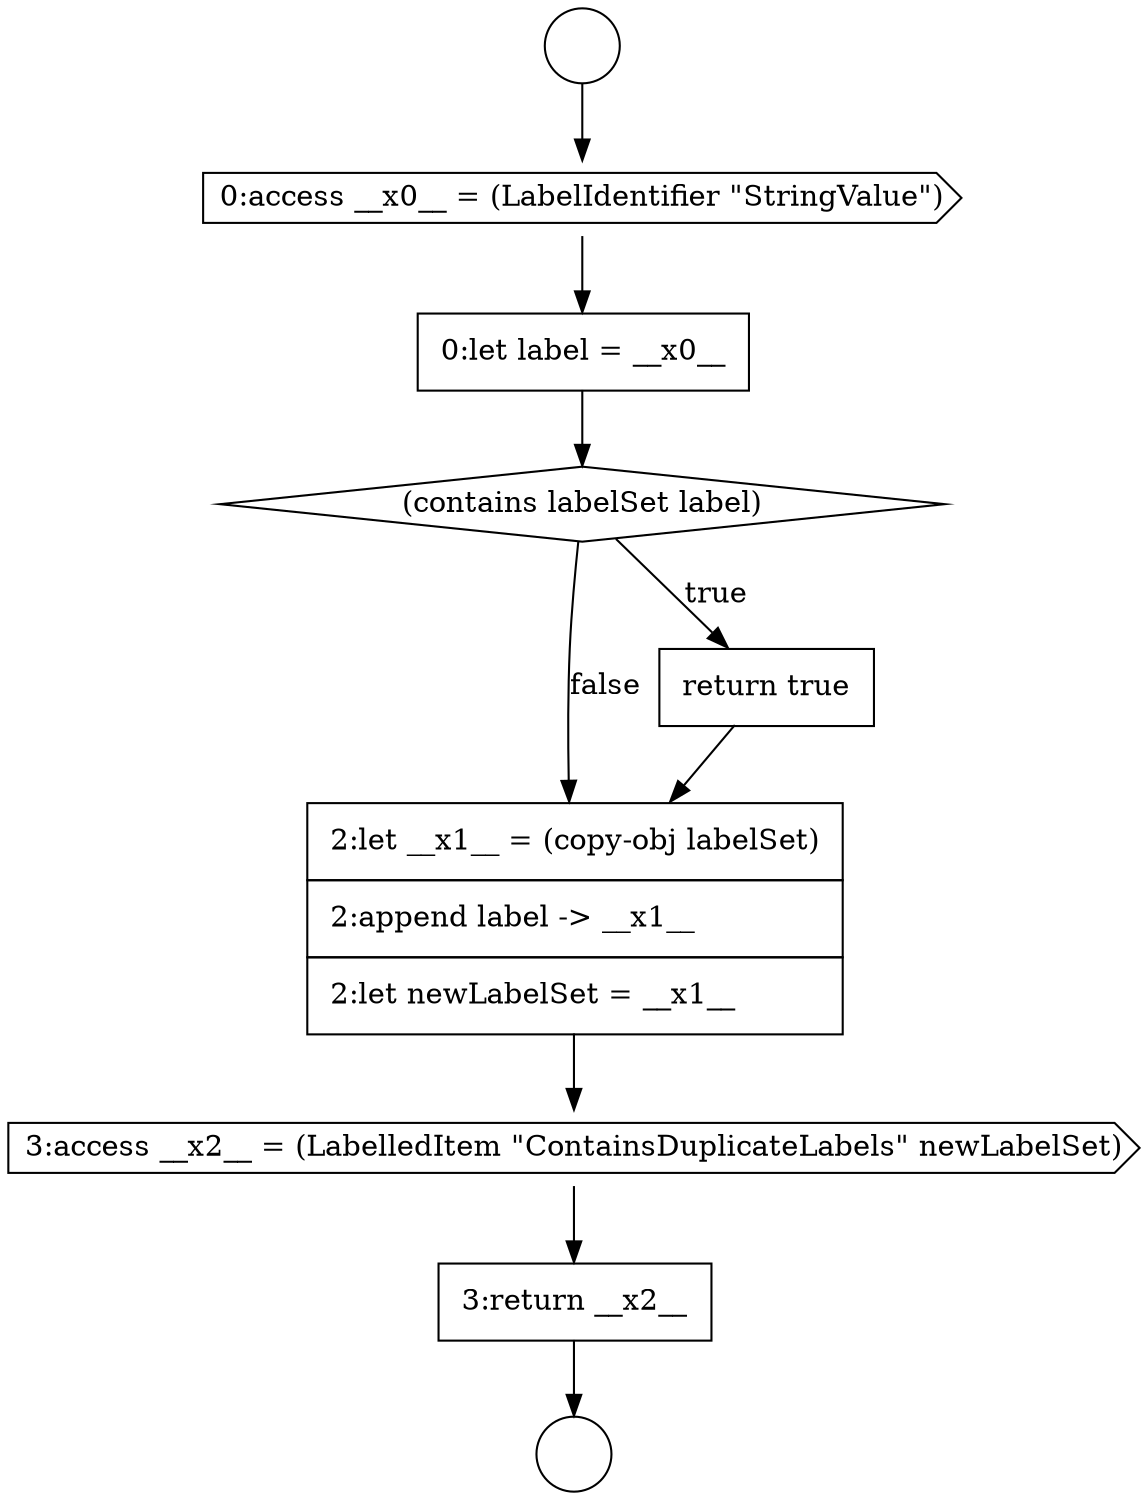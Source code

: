 digraph {
  node7641 [shape=none, margin=0, label=<<font color="black">
    <table border="0" cellborder="1" cellspacing="0" cellpadding="10">
      <tr><td align="left">3:return __x2__</td></tr>
    </table>
  </font>> color="black" fillcolor="white" style=filled]
  node7637 [shape=diamond, label=<<font color="black">(contains labelSet label)</font>> color="black" fillcolor="white" style=filled]
  node7633 [shape=circle label=" " color="black" fillcolor="white" style=filled]
  node7640 [shape=cds, label=<<font color="black">3:access __x2__ = (LabelledItem &quot;ContainsDuplicateLabels&quot; newLabelSet)</font>> color="black" fillcolor="white" style=filled]
  node7636 [shape=none, margin=0, label=<<font color="black">
    <table border="0" cellborder="1" cellspacing="0" cellpadding="10">
      <tr><td align="left">0:let label = __x0__</td></tr>
    </table>
  </font>> color="black" fillcolor="white" style=filled]
  node7639 [shape=none, margin=0, label=<<font color="black">
    <table border="0" cellborder="1" cellspacing="0" cellpadding="10">
      <tr><td align="left">2:let __x1__ = (copy-obj labelSet)</td></tr>
      <tr><td align="left">2:append label -&gt; __x1__</td></tr>
      <tr><td align="left">2:let newLabelSet = __x1__</td></tr>
    </table>
  </font>> color="black" fillcolor="white" style=filled]
  node7635 [shape=cds, label=<<font color="black">0:access __x0__ = (LabelIdentifier &quot;StringValue&quot;)</font>> color="black" fillcolor="white" style=filled]
  node7638 [shape=none, margin=0, label=<<font color="black">
    <table border="0" cellborder="1" cellspacing="0" cellpadding="10">
      <tr><td align="left">return true</td></tr>
    </table>
  </font>> color="black" fillcolor="white" style=filled]
  node7634 [shape=circle label=" " color="black" fillcolor="white" style=filled]
  node7633 -> node7635 [ color="black"]
  node7637 -> node7638 [label=<<font color="black">true</font>> color="black"]
  node7637 -> node7639 [label=<<font color="black">false</font>> color="black"]
  node7638 -> node7639 [ color="black"]
  node7641 -> node7634 [ color="black"]
  node7635 -> node7636 [ color="black"]
  node7636 -> node7637 [ color="black"]
  node7639 -> node7640 [ color="black"]
  node7640 -> node7641 [ color="black"]
}
